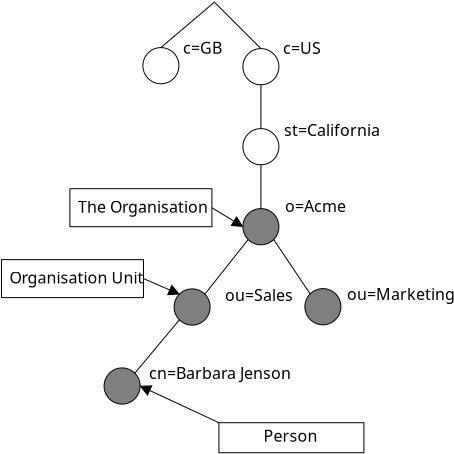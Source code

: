 <?xml version="1.0" encoding="UTF-8"?>
<dia:diagram xmlns:dia="http://www.lysator.liu.se/~alla/dia/">
  <dia:layer name="Background" visible="true">
    <dia:group>
      <dia:object type="Standard - Ellipse" version="0" id="O0">
        <dia:attribute name="obj_pos">
          <dia:point val="8.95,3.095"/>
        </dia:attribute>
        <dia:attribute name="obj_bb">
          <dia:rectangle val="8.925,3.07;10.775,4.93"/>
        </dia:attribute>
        <dia:attribute name="elem_corner">
          <dia:point val="8.95,3.095"/>
        </dia:attribute>
        <dia:attribute name="elem_width">
          <dia:real val="1.8"/>
        </dia:attribute>
        <dia:attribute name="elem_height">
          <dia:real val="1.81"/>
        </dia:attribute>
        <dia:attribute name="border_width">
          <dia:real val="0.05"/>
        </dia:attribute>
      </dia:object>
      <dia:object type="Standard - Ellipse" version="0" id="O1">
        <dia:attribute name="obj_pos">
          <dia:point val="3.95,3.045"/>
        </dia:attribute>
        <dia:attribute name="obj_bb">
          <dia:rectangle val="3.925,3.02;5.775,4.88"/>
        </dia:attribute>
        <dia:attribute name="elem_corner">
          <dia:point val="3.95,3.045"/>
        </dia:attribute>
        <dia:attribute name="elem_width">
          <dia:real val="1.8"/>
        </dia:attribute>
        <dia:attribute name="elem_height">
          <dia:real val="1.81"/>
        </dia:attribute>
        <dia:attribute name="border_width">
          <dia:real val="0.05"/>
        </dia:attribute>
      </dia:object>
      <dia:object type="Standard - Ellipse" version="0" id="O2">
        <dia:attribute name="obj_pos">
          <dia:point val="8.95,7.095"/>
        </dia:attribute>
        <dia:attribute name="obj_bb">
          <dia:rectangle val="8.925,7.07;10.775,8.93"/>
        </dia:attribute>
        <dia:attribute name="elem_corner">
          <dia:point val="8.95,7.095"/>
        </dia:attribute>
        <dia:attribute name="elem_width">
          <dia:real val="1.8"/>
        </dia:attribute>
        <dia:attribute name="elem_height">
          <dia:real val="1.81"/>
        </dia:attribute>
        <dia:attribute name="border_width">
          <dia:real val="0.05"/>
        </dia:attribute>
      </dia:object>
      <dia:object type="Standard - Line" version="0" id="O3">
        <dia:attribute name="obj_pos">
          <dia:point val="7.55,0.75"/>
        </dia:attribute>
        <dia:attribute name="obj_bb">
          <dia:rectangle val="4.815,0.715;7.585,3.08"/>
        </dia:attribute>
        <dia:attribute name="conn_endpoints">
          <dia:point val="7.55,0.75"/>
          <dia:point val="4.85,3.045"/>
        </dia:attribute>
        <dia:attribute name="numcp">
          <dia:int val="1"/>
        </dia:attribute>
        <dia:attribute name="line_width">
          <dia:real val="0.05"/>
        </dia:attribute>
        <dia:connections>
          <dia:connection handle="1" to="O1" connection="1"/>
        </dia:connections>
      </dia:object>
      <dia:object type="Standard - Line" version="0" id="O4">
        <dia:attribute name="obj_pos">
          <dia:point val="7.55,0.8"/>
        </dia:attribute>
        <dia:attribute name="obj_bb">
          <dia:rectangle val="7.515,0.765;9.885,3.13"/>
        </dia:attribute>
        <dia:attribute name="conn_endpoints">
          <dia:point val="7.55,0.8"/>
          <dia:point val="9.85,3.095"/>
        </dia:attribute>
        <dia:attribute name="numcp">
          <dia:int val="1"/>
        </dia:attribute>
        <dia:attribute name="line_width">
          <dia:real val="0.05"/>
        </dia:attribute>
        <dia:connections>
          <dia:connection handle="1" to="O0" connection="1"/>
        </dia:connections>
      </dia:object>
      <dia:object type="Standard - Line" version="0" id="O5">
        <dia:attribute name="obj_pos">
          <dia:point val="9.85,4.905"/>
        </dia:attribute>
        <dia:attribute name="obj_bb">
          <dia:rectangle val="9.825,4.88;9.875,7.12"/>
        </dia:attribute>
        <dia:attribute name="conn_endpoints">
          <dia:point val="9.85,4.905"/>
          <dia:point val="9.85,7.095"/>
        </dia:attribute>
        <dia:attribute name="numcp">
          <dia:int val="1"/>
        </dia:attribute>
        <dia:attribute name="line_width">
          <dia:real val="0.05"/>
        </dia:attribute>
        <dia:connections>
          <dia:connection handle="0" to="O0" connection="6"/>
          <dia:connection handle="1" to="O2" connection="1"/>
        </dia:connections>
      </dia:object>
      <dia:object type="Standard - Line" version="0" id="O6">
        <dia:attribute name="obj_pos">
          <dia:point val="9.85,8.905"/>
        </dia:attribute>
        <dia:attribute name="obj_bb">
          <dia:rectangle val="9.825,8.88;9.875,11.12"/>
        </dia:attribute>
        <dia:attribute name="conn_endpoints">
          <dia:point val="9.85,8.905"/>
          <dia:point val="9.85,11.095"/>
        </dia:attribute>
        <dia:attribute name="numcp">
          <dia:int val="1"/>
        </dia:attribute>
        <dia:attribute name="line_width">
          <dia:real val="0.05"/>
        </dia:attribute>
        <dia:connections>
          <dia:connection handle="0" to="O2" connection="6"/>
          <dia:connection handle="1" to="O7" connection="1"/>
        </dia:connections>
      </dia:object>
      <dia:object type="Standard - Ellipse" version="0" id="O7">
        <dia:attribute name="obj_pos">
          <dia:point val="8.95,11.095"/>
        </dia:attribute>
        <dia:attribute name="obj_bb">
          <dia:rectangle val="8.925,11.07;10.775,12.93"/>
        </dia:attribute>
        <dia:attribute name="elem_corner">
          <dia:point val="8.95,11.095"/>
        </dia:attribute>
        <dia:attribute name="elem_width">
          <dia:real val="1.8"/>
        </dia:attribute>
        <dia:attribute name="elem_height">
          <dia:real val="1.81"/>
        </dia:attribute>
        <dia:attribute name="border_width">
          <dia:real val="0.05"/>
        </dia:attribute>
        <dia:attribute name="inner_color">
          <dia:color val="#7f7f7f"/>
        </dia:attribute>
      </dia:object>
      <dia:object type="Standard - Ellipse" version="0" id="O8">
        <dia:attribute name="obj_pos">
          <dia:point val="2.01,19.06"/>
        </dia:attribute>
        <dia:attribute name="obj_bb">
          <dia:rectangle val="1.985,19.035;3.835,20.895"/>
        </dia:attribute>
        <dia:attribute name="elem_corner">
          <dia:point val="2.01,19.06"/>
        </dia:attribute>
        <dia:attribute name="elem_width">
          <dia:real val="1.8"/>
        </dia:attribute>
        <dia:attribute name="elem_height">
          <dia:real val="1.81"/>
        </dia:attribute>
        <dia:attribute name="border_width">
          <dia:real val="0.05"/>
        </dia:attribute>
        <dia:attribute name="inner_color">
          <dia:color val="#7f7f7f"/>
        </dia:attribute>
      </dia:object>
      <dia:object type="Standard - Ellipse" version="0" id="O9">
        <dia:attribute name="obj_pos">
          <dia:point val="5.51,15.11"/>
        </dia:attribute>
        <dia:attribute name="obj_bb">
          <dia:rectangle val="5.485,15.085;7.335,16.945"/>
        </dia:attribute>
        <dia:attribute name="elem_corner">
          <dia:point val="5.51,15.11"/>
        </dia:attribute>
        <dia:attribute name="elem_width">
          <dia:real val="1.8"/>
        </dia:attribute>
        <dia:attribute name="elem_height">
          <dia:real val="1.81"/>
        </dia:attribute>
        <dia:attribute name="border_width">
          <dia:real val="0.05"/>
        </dia:attribute>
        <dia:attribute name="inner_color">
          <dia:color val="#7f7f7f"/>
        </dia:attribute>
      </dia:object>
      <dia:object type="Standard - Ellipse" version="0" id="O10">
        <dia:attribute name="obj_pos">
          <dia:point val="12.05,15.095"/>
        </dia:attribute>
        <dia:attribute name="obj_bb">
          <dia:rectangle val="12.025,15.07;13.875,16.93"/>
        </dia:attribute>
        <dia:attribute name="elem_corner">
          <dia:point val="12.05,15.095"/>
        </dia:attribute>
        <dia:attribute name="elem_width">
          <dia:real val="1.8"/>
        </dia:attribute>
        <dia:attribute name="elem_height">
          <dia:real val="1.81"/>
        </dia:attribute>
        <dia:attribute name="border_width">
          <dia:real val="0.05"/>
        </dia:attribute>
        <dia:attribute name="inner_color">
          <dia:color val="#7f7f7f"/>
        </dia:attribute>
      </dia:object>
      <dia:object type="Standard - Text" version="1" id="O11">
        <dia:attribute name="obj_pos">
          <dia:point val="5.95,3.35"/>
        </dia:attribute>
        <dia:attribute name="obj_bb">
          <dia:rectangle val="5.95,2.672;7.985,3.845"/>
        </dia:attribute>
        <dia:attribute name="text">
          <dia:composite type="text">
            <dia:attribute name="string">
              <dia:string>#c=GB#</dia:string>
            </dia:attribute>
            <dia:attribute name="font">
              <dia:font family="sans" style="0" name="Helvetica"/>
            </dia:attribute>
            <dia:attribute name="height">
              <dia:real val="1"/>
            </dia:attribute>
            <dia:attribute name="pos">
              <dia:point val="5.95,3.35"/>
            </dia:attribute>
            <dia:attribute name="color">
              <dia:color val="#000000"/>
            </dia:attribute>
            <dia:attribute name="alignment">
              <dia:enum val="0"/>
            </dia:attribute>
          </dia:composite>
        </dia:attribute>
        <dia:attribute name="valign">
          <dia:enum val="3"/>
        </dia:attribute>
      </dia:object>
      <dia:object type="Standard - Text" version="1" id="O12">
        <dia:attribute name="obj_pos">
          <dia:point val="10.955,3.37"/>
        </dia:attribute>
        <dia:attribute name="obj_bb">
          <dia:rectangle val="10.955,2.692;12.922,3.865"/>
        </dia:attribute>
        <dia:attribute name="text">
          <dia:composite type="text">
            <dia:attribute name="string">
              <dia:string>#c=US#</dia:string>
            </dia:attribute>
            <dia:attribute name="font">
              <dia:font family="sans" style="0" name="Helvetica"/>
            </dia:attribute>
            <dia:attribute name="height">
              <dia:real val="1"/>
            </dia:attribute>
            <dia:attribute name="pos">
              <dia:point val="10.955,3.37"/>
            </dia:attribute>
            <dia:attribute name="color">
              <dia:color val="#000000"/>
            </dia:attribute>
            <dia:attribute name="alignment">
              <dia:enum val="0"/>
            </dia:attribute>
          </dia:composite>
        </dia:attribute>
        <dia:attribute name="valign">
          <dia:enum val="3"/>
        </dia:attribute>
      </dia:object>
      <dia:object type="Standard - Text" version="1" id="O13">
        <dia:attribute name="obj_pos">
          <dia:point val="11.005,7.47"/>
        </dia:attribute>
        <dia:attribute name="obj_bb">
          <dia:rectangle val="11.005,6.793;15.655,7.965"/>
        </dia:attribute>
        <dia:attribute name="text">
          <dia:composite type="text">
            <dia:attribute name="string">
              <dia:string>#st=California#</dia:string>
            </dia:attribute>
            <dia:attribute name="font">
              <dia:font family="sans" style="0" name="Helvetica"/>
            </dia:attribute>
            <dia:attribute name="height">
              <dia:real val="1"/>
            </dia:attribute>
            <dia:attribute name="pos">
              <dia:point val="11.005,7.47"/>
            </dia:attribute>
            <dia:attribute name="color">
              <dia:color val="#000000"/>
            </dia:attribute>
            <dia:attribute name="alignment">
              <dia:enum val="0"/>
            </dia:attribute>
          </dia:composite>
        </dia:attribute>
        <dia:attribute name="valign">
          <dia:enum val="3"/>
        </dia:attribute>
      </dia:object>
      <dia:object type="Standard - Text" version="1" id="O14">
        <dia:attribute name="obj_pos">
          <dia:point val="11.055,11.27"/>
        </dia:attribute>
        <dia:attribute name="obj_bb">
          <dia:rectangle val="11.055,10.592;14.098,11.765"/>
        </dia:attribute>
        <dia:attribute name="text">
          <dia:composite type="text">
            <dia:attribute name="string">
              <dia:string>#o=Acme#</dia:string>
            </dia:attribute>
            <dia:attribute name="font">
              <dia:font family="sans" style="0" name="Helvetica"/>
            </dia:attribute>
            <dia:attribute name="height">
              <dia:real val="1"/>
            </dia:attribute>
            <dia:attribute name="pos">
              <dia:point val="11.055,11.27"/>
            </dia:attribute>
            <dia:attribute name="color">
              <dia:color val="#000000"/>
            </dia:attribute>
            <dia:attribute name="alignment">
              <dia:enum val="0"/>
            </dia:attribute>
          </dia:composite>
        </dia:attribute>
        <dia:attribute name="valign">
          <dia:enum val="3"/>
        </dia:attribute>
      </dia:object>
      <dia:object type="Standard - Text" version="1" id="O15">
        <dia:attribute name="obj_pos">
          <dia:point val="4.255,19.62"/>
        </dia:attribute>
        <dia:attribute name="obj_bb">
          <dia:rectangle val="4.255,18.942;11.137,20.115"/>
        </dia:attribute>
        <dia:attribute name="text">
          <dia:composite type="text">
            <dia:attribute name="string">
              <dia:string>#cn=Barbara Jenson#</dia:string>
            </dia:attribute>
            <dia:attribute name="font">
              <dia:font family="sans" style="0" name="Helvetica"/>
            </dia:attribute>
            <dia:attribute name="height">
              <dia:real val="1"/>
            </dia:attribute>
            <dia:attribute name="pos">
              <dia:point val="4.255,19.62"/>
            </dia:attribute>
            <dia:attribute name="color">
              <dia:color val="#000000"/>
            </dia:attribute>
            <dia:attribute name="alignment">
              <dia:enum val="0"/>
            </dia:attribute>
          </dia:composite>
        </dia:attribute>
        <dia:attribute name="valign">
          <dia:enum val="3"/>
        </dia:attribute>
      </dia:object>
      <dia:object type="Standard - Text" version="1" id="O16">
        <dia:attribute name="obj_pos">
          <dia:point val="14.155,15.67"/>
        </dia:attribute>
        <dia:attribute name="obj_bb">
          <dia:rectangle val="14.155,14.992;19.21,16.165"/>
        </dia:attribute>
        <dia:attribute name="text">
          <dia:composite type="text">
            <dia:attribute name="string">
              <dia:string>#ou=Marketing#</dia:string>
            </dia:attribute>
            <dia:attribute name="font">
              <dia:font family="sans" style="0" name="Helvetica"/>
            </dia:attribute>
            <dia:attribute name="height">
              <dia:real val="1"/>
            </dia:attribute>
            <dia:attribute name="pos">
              <dia:point val="14.155,15.67"/>
            </dia:attribute>
            <dia:attribute name="color">
              <dia:color val="#000000"/>
            </dia:attribute>
            <dia:attribute name="alignment">
              <dia:enum val="0"/>
            </dia:attribute>
          </dia:composite>
        </dia:attribute>
        <dia:attribute name="valign">
          <dia:enum val="3"/>
        </dia:attribute>
      </dia:object>
      <dia:object type="Standard - Text" version="1" id="O17">
        <dia:attribute name="obj_pos">
          <dia:point val="8.055,15.72"/>
        </dia:attribute>
        <dia:attribute name="obj_bb">
          <dia:rectangle val="8.055,15.043;11.443,16.215"/>
        </dia:attribute>
        <dia:attribute name="text">
          <dia:composite type="text">
            <dia:attribute name="string">
              <dia:string>#ou=Sales#</dia:string>
            </dia:attribute>
            <dia:attribute name="font">
              <dia:font family="sans" style="0" name="Helvetica"/>
            </dia:attribute>
            <dia:attribute name="height">
              <dia:real val="1"/>
            </dia:attribute>
            <dia:attribute name="pos">
              <dia:point val="8.055,15.72"/>
            </dia:attribute>
            <dia:attribute name="color">
              <dia:color val="#000000"/>
            </dia:attribute>
            <dia:attribute name="alignment">
              <dia:enum val="0"/>
            </dia:attribute>
          </dia:composite>
        </dia:attribute>
        <dia:attribute name="valign">
          <dia:enum val="3"/>
        </dia:attribute>
      </dia:object>
      <dia:object type="Standard - Line" version="0" id="O18">
        <dia:attribute name="obj_pos">
          <dia:point val="3.81,19.965"/>
        </dia:attribute>
        <dia:attribute name="obj_bb">
          <dia:rectangle val="3.576,19.501;7.783,21.833"/>
        </dia:attribute>
        <dia:attribute name="conn_endpoints">
          <dia:point val="3.81,19.965"/>
          <dia:point val="7.75,21.8"/>
        </dia:attribute>
        <dia:attribute name="numcp">
          <dia:int val="1"/>
        </dia:attribute>
        <dia:attribute name="line_width">
          <dia:real val="0.05"/>
        </dia:attribute>
        <dia:attribute name="start_arrow">
          <dia:enum val="3"/>
        </dia:attribute>
        <dia:attribute name="start_arrow_length">
          <dia:real val="0.5"/>
        </dia:attribute>
        <dia:attribute name="start_arrow_width">
          <dia:real val="0.5"/>
        </dia:attribute>
        <dia:connections>
          <dia:connection handle="0" to="O8" connection="4"/>
          <dia:connection handle="1" to="O19" connection="0"/>
        </dia:connections>
      </dia:object>
      <dia:object type="Standard - Box" version="0" id="O19">
        <dia:attribute name="obj_pos">
          <dia:point val="7.75,21.8"/>
        </dia:attribute>
        <dia:attribute name="obj_bb">
          <dia:rectangle val="7.725,21.775;15.025,23.325"/>
        </dia:attribute>
        <dia:attribute name="elem_corner">
          <dia:point val="7.75,21.8"/>
        </dia:attribute>
        <dia:attribute name="elem_width">
          <dia:real val="7.25"/>
        </dia:attribute>
        <dia:attribute name="elem_height">
          <dia:real val="1.5"/>
        </dia:attribute>
        <dia:attribute name="border_width">
          <dia:real val="0.05"/>
        </dia:attribute>
        <dia:attribute name="show_background">
          <dia:boolean val="true"/>
        </dia:attribute>
        <dia:attribute name="corner_radius">
          <dia:real val="1.175e-39"/>
        </dia:attribute>
      </dia:object>
      <dia:object type="Standard - Text" version="1" id="O20">
        <dia:attribute name="obj_pos">
          <dia:point val="11.325,22.75"/>
        </dia:attribute>
        <dia:attribute name="obj_bb">
          <dia:rectangle val="10.124,22.073;12.526,23.245"/>
        </dia:attribute>
        <dia:attribute name="text">
          <dia:composite type="text">
            <dia:attribute name="string">
              <dia:string>#Person#</dia:string>
            </dia:attribute>
            <dia:attribute name="font">
              <dia:font family="sans" style="0" name="Helvetica"/>
            </dia:attribute>
            <dia:attribute name="height">
              <dia:real val="1"/>
            </dia:attribute>
            <dia:attribute name="pos">
              <dia:point val="11.325,22.75"/>
            </dia:attribute>
            <dia:attribute name="color">
              <dia:color val="#000000"/>
            </dia:attribute>
            <dia:attribute name="alignment">
              <dia:enum val="1"/>
            </dia:attribute>
          </dia:composite>
        </dia:attribute>
        <dia:attribute name="valign">
          <dia:enum val="3"/>
        </dia:attribute>
      </dia:object>
      <dia:object type="Standard - Line" version="0" id="O21">
        <dia:attribute name="obj_pos">
          <dia:point val="5.774,16.655"/>
        </dia:attribute>
        <dia:attribute name="obj_bb">
          <dia:rectangle val="3.511,16.62;5.809,19.36"/>
        </dia:attribute>
        <dia:attribute name="conn_endpoints">
          <dia:point val="5.774,16.655"/>
          <dia:point val="3.546,19.325"/>
        </dia:attribute>
        <dia:attribute name="numcp">
          <dia:int val="1"/>
        </dia:attribute>
        <dia:attribute name="line_width">
          <dia:real val="0.05"/>
        </dia:attribute>
        <dia:connections>
          <dia:connection handle="0" to="O9" connection="5"/>
          <dia:connection handle="1" to="O8" connection="2"/>
        </dia:connections>
      </dia:object>
      <dia:object type="Standard - Line" version="0" id="O22">
        <dia:attribute name="obj_pos">
          <dia:point val="10.486,12.64"/>
        </dia:attribute>
        <dia:attribute name="obj_bb">
          <dia:rectangle val="10.452,12.605;12.348,15.395"/>
        </dia:attribute>
        <dia:attribute name="conn_endpoints">
          <dia:point val="10.486,12.64"/>
          <dia:point val="12.314,15.36"/>
        </dia:attribute>
        <dia:attribute name="numcp">
          <dia:int val="1"/>
        </dia:attribute>
        <dia:attribute name="line_width">
          <dia:real val="0.05"/>
        </dia:attribute>
        <dia:connections>
          <dia:connection handle="0" to="O7" connection="7"/>
          <dia:connection handle="1" to="O10" connection="0"/>
        </dia:connections>
      </dia:object>
      <dia:object type="Standard - Line" version="0" id="O23">
        <dia:attribute name="obj_pos">
          <dia:point val="9.214,12.64"/>
        </dia:attribute>
        <dia:attribute name="obj_bb">
          <dia:rectangle val="7.011,12.605;9.249,15.41"/>
        </dia:attribute>
        <dia:attribute name="conn_endpoints">
          <dia:point val="9.214,12.64"/>
          <dia:point val="7.046,15.375"/>
        </dia:attribute>
        <dia:attribute name="numcp">
          <dia:int val="1"/>
        </dia:attribute>
        <dia:attribute name="line_width">
          <dia:real val="0.05"/>
        </dia:attribute>
        <dia:connections>
          <dia:connection handle="0" to="O7" connection="5"/>
          <dia:connection handle="1" to="O9" connection="2"/>
        </dia:connections>
      </dia:object>
      <dia:group>
        <dia:object type="Standard - Line" version="0" id="O24">
          <dia:attribute name="obj_pos">
            <dia:point val="7.4,11.05"/>
          </dia:attribute>
          <dia:attribute name="obj_bb">
            <dia:rectangle val="7.366,11.016;9.233,12.439"/>
          </dia:attribute>
          <dia:attribute name="conn_endpoints">
            <dia:point val="7.4,11.05"/>
            <dia:point val="8.95,12"/>
          </dia:attribute>
          <dia:attribute name="numcp">
            <dia:int val="1"/>
          </dia:attribute>
          <dia:attribute name="line_width">
            <dia:real val="0.05"/>
          </dia:attribute>
          <dia:attribute name="end_arrow">
            <dia:enum val="3"/>
          </dia:attribute>
          <dia:attribute name="end_arrow_length">
            <dia:real val="0.5"/>
          </dia:attribute>
          <dia:attribute name="end_arrow_width">
            <dia:real val="0.5"/>
          </dia:attribute>
        </dia:object>
        <dia:group>
          <dia:object type="Standard - Box" version="0" id="O25">
            <dia:attribute name="obj_pos">
              <dia:point val="0.3,10.1"/>
            </dia:attribute>
            <dia:attribute name="obj_bb">
              <dia:rectangle val="0.275,10.075;7.425,12.025"/>
            </dia:attribute>
            <dia:attribute name="elem_corner">
              <dia:point val="0.3,10.1"/>
            </dia:attribute>
            <dia:attribute name="elem_width">
              <dia:real val="7.1"/>
            </dia:attribute>
            <dia:attribute name="elem_height">
              <dia:real val="1.9"/>
            </dia:attribute>
            <dia:attribute name="border_width">
              <dia:real val="0.05"/>
            </dia:attribute>
            <dia:attribute name="show_background">
              <dia:boolean val="true"/>
            </dia:attribute>
            <dia:attribute name="corner_radius">
              <dia:real val="1.175e-39"/>
            </dia:attribute>
          </dia:object>
          <dia:object type="Standard - Text" version="1" id="O26">
            <dia:attribute name="obj_pos">
              <dia:point val="0.7,11.3"/>
            </dia:attribute>
            <dia:attribute name="obj_bb">
              <dia:rectangle val="0.7,10.623;6.825,11.795"/>
            </dia:attribute>
            <dia:attribute name="text">
              <dia:composite type="text">
                <dia:attribute name="string">
                  <dia:string>#The Organisation#</dia:string>
                </dia:attribute>
                <dia:attribute name="font">
                  <dia:font family="sans" style="0" name="Helvetica"/>
                </dia:attribute>
                <dia:attribute name="height">
                  <dia:real val="1"/>
                </dia:attribute>
                <dia:attribute name="pos">
                  <dia:point val="0.7,11.3"/>
                </dia:attribute>
                <dia:attribute name="color">
                  <dia:color val="#000000"/>
                </dia:attribute>
                <dia:attribute name="alignment">
                  <dia:enum val="0"/>
                </dia:attribute>
              </dia:composite>
            </dia:attribute>
            <dia:attribute name="valign">
              <dia:enum val="3"/>
            </dia:attribute>
          </dia:object>
        </dia:group>
      </dia:group>
      <dia:object type="Standard - Line" version="0" id="O27">
        <dia:attribute name="obj_pos">
          <dia:point val="3.98,14.595"/>
        </dia:attribute>
        <dia:attribute name="obj_bb">
          <dia:rectangle val="3.947,14.562;5.996,15.844"/>
        </dia:attribute>
        <dia:attribute name="conn_endpoints">
          <dia:point val="3.98,14.595"/>
          <dia:point val="5.774,15.375"/>
        </dia:attribute>
        <dia:attribute name="numcp">
          <dia:int val="1"/>
        </dia:attribute>
        <dia:attribute name="line_width">
          <dia:real val="0.05"/>
        </dia:attribute>
        <dia:attribute name="end_arrow">
          <dia:enum val="3"/>
        </dia:attribute>
        <dia:attribute name="end_arrow_length">
          <dia:real val="0.5"/>
        </dia:attribute>
        <dia:attribute name="end_arrow_width">
          <dia:real val="0.5"/>
        </dia:attribute>
        <dia:connections>
          <dia:connection handle="1" to="O9" connection="0"/>
        </dia:connections>
      </dia:object>
      <dia:object type="Standard - Box" version="0" id="O28">
        <dia:attribute name="obj_pos">
          <dia:point val="-3.12,13.645"/>
        </dia:attribute>
        <dia:attribute name="obj_bb">
          <dia:rectangle val="-3.145,13.62;4.005,15.57"/>
        </dia:attribute>
        <dia:attribute name="elem_corner">
          <dia:point val="-3.12,13.645"/>
        </dia:attribute>
        <dia:attribute name="elem_width">
          <dia:real val="7.1"/>
        </dia:attribute>
        <dia:attribute name="elem_height">
          <dia:real val="1.9"/>
        </dia:attribute>
        <dia:attribute name="border_width">
          <dia:real val="0.05"/>
        </dia:attribute>
        <dia:attribute name="show_background">
          <dia:boolean val="true"/>
        </dia:attribute>
        <dia:attribute name="corner_radius">
          <dia:real val="1.175e-39"/>
        </dia:attribute>
      </dia:object>
      <dia:object type="Standard - Text" version="1" id="O29">
        <dia:attribute name="obj_pos">
          <dia:point val="-2.72,14.845"/>
        </dia:attribute>
        <dia:attribute name="obj_bb">
          <dia:rectangle val="-2.72,14.168;3.535,15.34"/>
        </dia:attribute>
        <dia:attribute name="text">
          <dia:composite type="text">
            <dia:attribute name="string">
              <dia:string>#Organisation Unit#</dia:string>
            </dia:attribute>
            <dia:attribute name="font">
              <dia:font family="sans" style="0" name="Helvetica"/>
            </dia:attribute>
            <dia:attribute name="height">
              <dia:real val="1"/>
            </dia:attribute>
            <dia:attribute name="pos">
              <dia:point val="-2.72,14.845"/>
            </dia:attribute>
            <dia:attribute name="color">
              <dia:color val="#000000"/>
            </dia:attribute>
            <dia:attribute name="alignment">
              <dia:enum val="0"/>
            </dia:attribute>
          </dia:composite>
        </dia:attribute>
        <dia:attribute name="valign">
          <dia:enum val="3"/>
        </dia:attribute>
      </dia:object>
    </dia:group>
  </dia:layer>
</dia:diagram>
